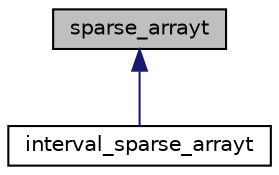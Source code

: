 digraph "sparse_arrayt"
{
 // LATEX_PDF_SIZE
  bgcolor="transparent";
  edge [fontname="Helvetica",fontsize="10",labelfontname="Helvetica",labelfontsize="10"];
  node [fontname="Helvetica",fontsize="10",shape=record];
  Node1 [label="sparse_arrayt",height=0.2,width=0.4,color="black", fillcolor="grey75", style="filled", fontcolor="black",tooltip="Represents arrays of the form array_of(x) with {i:=a} with {j:=b} ... by a default value x and a list..."];
  Node1 -> Node2 [dir="back",color="midnightblue",fontsize="10",style="solid",fontname="Helvetica"];
  Node2 [label="interval_sparse_arrayt",height=0.2,width=0.4,color="black",URL="$classinterval__sparse__arrayt.html",tooltip="Represents arrays by the indexes up to which the value remains the same."];
}
